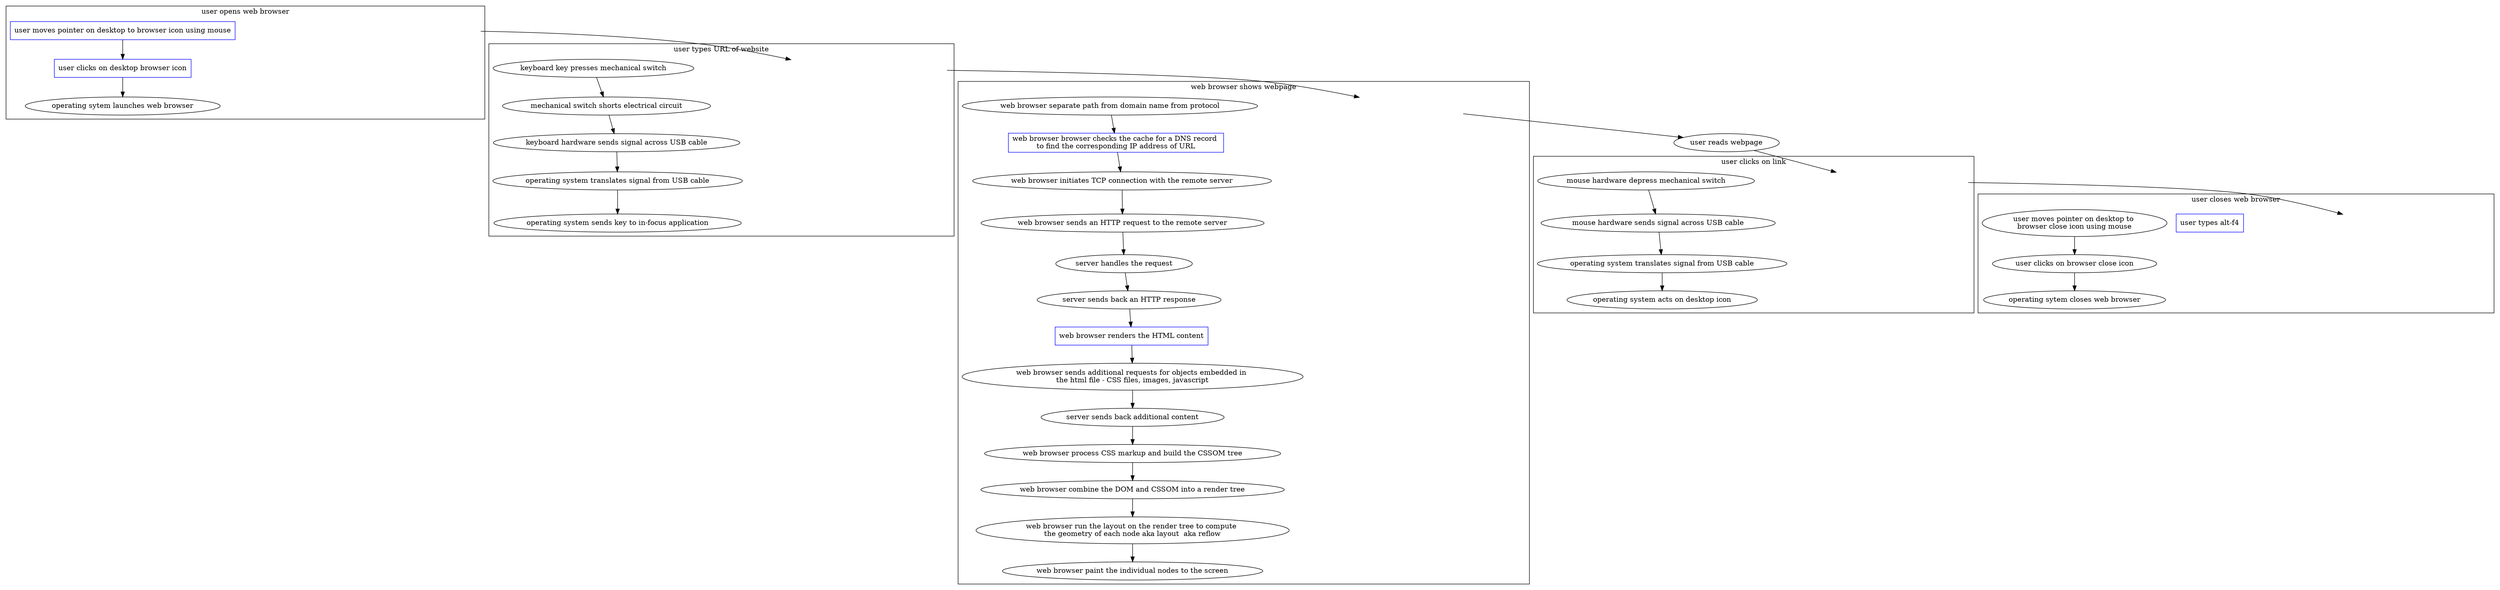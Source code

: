 strict digraph {
	graph [compound=true];
	node [label="\N"];
	subgraph cluster_user_story_user_browsuser_types_URL_of_website {
		graph [label="user types URL of website"];
		user_story_user_browsuser_types_URL_of_website	[style=invis];
		user_story_user_browsuser_types_URL_of_websitekeyboard_key_presses_mechanical_switch	[label="keyboard key presses mechanical switch"];
		user_story_user_browsuser_types_URL_of_websitemechanical_switch_shorts_electrical_circuit	[label="mechanical switch shorts electrical circuit"];
		user_story_user_browsuser_types_URL_of_websitekeyboard_key_presses_mechanical_switch -> user_story_user_browsuser_types_URL_of_websitemechanical_switch_shorts_electrical_circuit;
		user_story_user_browsuser_types_URL_of_websitekeyboard_hardware_sends_signal_across_USB_cable	[label="keyboard hardware sends signal across USB cable"];
		user_story_user_browsuser_types_URL_of_websitemechanical_switch_shorts_electrical_circuit -> user_story_user_browsuser_types_URL_of_websitekeyboard_hardware_sends_signal_across_USB_cable;
		user_story_user_browsuser_types_URL_of_websiteoperating_system_translates_signal_from_USB_cable	[label="operating system translates signal from USB cable"];
		user_story_user_browsuser_types_URL_of_websitekeyboard_hardware_sends_signal_across_USB_cable -> user_story_user_browsuser_types_URL_of_websiteoperating_system_translates_signal_from_USB_cable;
		user_story_user_browsuser_types_URL_of_websiteoperating_system_sends_key_to_infocus_application	[label="operating system sends key to in-focus application"];
		user_story_user_browsuser_types_URL_of_websiteoperating_system_translates_signal_from_USB_cable -> user_story_user_browsuser_types_URL_of_websiteoperating_system_sends_key_to_infocus_application;
	}
	subgraph cluster_user_story_user_browsweb_browser_shows_webpage {
		graph [label="web browser shows webpage"];
		user_story_user_browsweb_browser_shows_webpage	[style=invis];
		user_story_user_browsweb_browser_shows_webpageweb_browser_separate_path_from_domain_name_from_protocol	[label="web browser separate path from domain name from protocol"];
		"user_story_user_browsweb_browser_shows_webpageweb_browser_browser_checks_the_cache_for_a_DNS_record_to_find_the_corresponding_IP_\
address_of_URL"	[color=blue,
			href="user_story_user_brows_web_browse.svg",
			label="web browser browser checks the cache for a DNS record 
to find the corresponding IP address of URL",
			shape=rectangle];
		user_story_user_browsweb_browser_shows_webpageweb_browser_separate_path_from_domain_name_from_protocol -> "user_story_user_browsweb_browser_shows_webpageweb_browser_browser_checks_the_cache_for_a_DNS_record_to_find_the_corresponding_IP_\
address_of_URL";
		user_story_user_browsweb_browser_shows_webpageweb_browser_initiates_TCP_connection_with_the_remote_server	[label="web browser initiates TCP connection with the remote server"];
		"user_story_user_browsweb_browser_shows_webpageweb_browser_browser_checks_the_cache_for_a_DNS_record_to_find_the_corresponding_IP_\
address_of_URL" -> user_story_user_browsweb_browser_shows_webpageweb_browser_initiates_TCP_connection_with_the_remote_server;
		user_story_user_browsweb_browser_shows_webpageweb_browser_sends_an_HTTP_request_to_the_remote_server	[label="web browser sends an HTTP request to the remote server"];
		user_story_user_browsweb_browser_shows_webpageweb_browser_initiates_TCP_connection_with_the_remote_server -> user_story_user_browsweb_browser_shows_webpageweb_browser_sends_an_HTTP_request_to_the_remote_server;
		user_story_user_browsweb_browser_shows_webpageserver_handles_the_request	[label="server handles the request"];
		user_story_user_browsweb_browser_shows_webpageweb_browser_sends_an_HTTP_request_to_the_remote_server -> user_story_user_browsweb_browser_shows_webpageserver_handles_the_request;
		user_story_user_browsweb_browser_shows_webpageserver_sends_back_an_HTTP_response	[label="server sends back an HTTP response"];
		user_story_user_browsweb_browser_shows_webpageserver_handles_the_request -> user_story_user_browsweb_browser_shows_webpageserver_sends_back_an_HTTP_response;
		user_story_user_browsweb_browser_shows_webpageweb_browser_renders_the_HTML_content	[color=blue,
			href="user_story_user_brows_web_browse.svg",
			label="web browser renders the HTML content",
			shape=rectangle];
		user_story_user_browsweb_browser_shows_webpageserver_sends_back_an_HTTP_response -> user_story_user_browsweb_browser_shows_webpageweb_browser_renders_the_HTML_content;
		"user_story_user_browsweb_browser_shows_webpageweb_browser_sends_additional_requests_for_objects_embedded_in_the_html_file_CSS_files_\
images_javascript"	[label="web browser sends additional requests for objects embedded in 
the html file - CSS files, images, javascript"];
		user_story_user_browsweb_browser_shows_webpageweb_browser_renders_the_HTML_content -> "user_story_user_browsweb_browser_shows_webpageweb_browser_sends_additional_requests_for_objects_embedded_in_the_html_file_CSS_files_\
images_javascript";
		user_story_user_browsweb_browser_shows_webpageserver_sends_back_additional_content	[label="server sends back additional content"];
		"user_story_user_browsweb_browser_shows_webpageweb_browser_sends_additional_requests_for_objects_embedded_in_the_html_file_CSS_files_\
images_javascript" -> user_story_user_browsweb_browser_shows_webpageserver_sends_back_additional_content;
		user_story_user_browsweb_browser_shows_webpageweb_browser_process_CSS_markup_and_build_the_CSSOM_tree	[label="web browser process CSS markup and build the CSSOM tree"];
		user_story_user_browsweb_browser_shows_webpageserver_sends_back_additional_content -> user_story_user_browsweb_browser_shows_webpageweb_browser_process_CSS_markup_and_build_the_CSSOM_tree;
		user_story_user_browsweb_browser_shows_webpageweb_browser_combine_the_DOM_and_CSSOM_into_a_render_tree	[label="web browser combine the DOM and CSSOM into a render tree"];
		user_story_user_browsweb_browser_shows_webpageweb_browser_process_CSS_markup_and_build_the_CSSOM_tree -> user_story_user_browsweb_browser_shows_webpageweb_browser_combine_the_DOM_and_CSSOM_into_a_render_tree;
		"user_story_user_browsweb_browser_shows_webpageweb_browser_run_the_layout_on_the_render_tree_to_compute_the_geometry_of_each_node_\
aka_layout_aka_reflow"	[label="web browser run the layout on the render tree to compute 
the geometry of each node aka layout  aka reflow"];
		user_story_user_browsweb_browser_shows_webpageweb_browser_combine_the_DOM_and_CSSOM_into_a_render_tree -> "user_story_user_browsweb_browser_shows_webpageweb_browser_run_the_layout_on_the_render_tree_to_compute_the_geometry_of_each_node_\
aka_layout_aka_reflow";
		user_story_user_browsweb_browser_shows_webpageweb_browser_paint_the_individual_nodes_to_the_screen	[label="web browser paint the individual nodes to the screen"];
		"user_story_user_browsweb_browser_shows_webpageweb_browser_run_the_layout_on_the_render_tree_to_compute_the_geometry_of_each_node_\
aka_layout_aka_reflow" -> user_story_user_browsweb_browser_shows_webpageweb_browser_paint_the_individual_nodes_to_the_screen;
	}
	subgraph cluster_user_story_user_browsuser_clicks_on_link {
		graph [label="user clicks on link"];
		user_story_user_browsuser_clicks_on_link	[style=invis];
		user_story_user_browsuser_clicks_on_linkmouse_hardware_depress_mechanical_switch	[label="mouse hardware depress mechanical switch"];
		user_story_user_browsuser_clicks_on_linkmouse_hardware_sends_signal_across_USB_cable	[label="mouse hardware sends signal across USB cable"];
		user_story_user_browsuser_clicks_on_linkmouse_hardware_depress_mechanical_switch -> user_story_user_browsuser_clicks_on_linkmouse_hardware_sends_signal_across_USB_cable;
		user_story_user_browsuser_clicks_on_linkoperating_system_translates_signal_from_USB_cable	[label="operating system translates signal from USB cable"];
		user_story_user_browsuser_clicks_on_linkmouse_hardware_sends_signal_across_USB_cable -> user_story_user_browsuser_clicks_on_linkoperating_system_translates_signal_from_USB_cable;
		user_story_user_browsuser_clicks_on_linkoperating_system_acts_on_desktop_icon	[label="operating system acts on desktop icon"];
		user_story_user_browsuser_clicks_on_linkoperating_system_translates_signal_from_USB_cable -> user_story_user_browsuser_clicks_on_linkoperating_system_acts_on_desktop_icon;
	}
	subgraph cluster_user_story_user_browsuser_closes_web_browser {
		graph [label="user closes web browser"];
		user_story_user_browsuser_closes_web_browser	[style=invis];
		user_story_user_browsuser_closes_web_browseruser_types_altf4	[color=blue,
			href="user_story_user_brows_user_close.svg",
			label="user types alt-f4",
			shape=rectangle];
		user_story_user_browsuser_closes_web_browseruser_moves_pointer_on_desktop_to_browser_close_icon_using_mouse	[label="user moves pointer on desktop to 
browser close icon using mouse"];
		user_story_user_browsuser_closes_web_browseruser_clicks_on_browser_close_icon	[label="user clicks on browser close icon"];
		user_story_user_browsuser_closes_web_browseruser_moves_pointer_on_desktop_to_browser_close_icon_using_mouse -> user_story_user_browsuser_closes_web_browseruser_clicks_on_browser_close_icon;
		user_story_user_browsuser_closes_web_browseroperating_sytem_closes_web_browser	[label="operating sytem closes web browser"];
		user_story_user_browsuser_closes_web_browseruser_clicks_on_browser_close_icon -> user_story_user_browsuser_closes_web_browseroperating_sytem_closes_web_browser;
	}
	subgraph cluster_user_story_user_browsuser_opens_web_browser {
		graph [label="user opens web browser"];
		user_story_user_browsuser_opens_web_browser	[style=invis];
		user_story_user_browsuser_opens_web_browseruser_moves_pointer_on_desktop_to_browser_icon_using_mouse	[color=blue,
			href="user_story_user_brows_user_opens.svg",
			label="user moves pointer on desktop to browser icon using mouse",
			shape=rectangle];
		user_story_user_browsuser_opens_web_browseruser_clicks_on_desktop_browser_icon	[color=blue,
			href="user_story_user_brows_user_opens.svg",
			label="user clicks on desktop browser icon",
			shape=rectangle];
		user_story_user_browsuser_opens_web_browseruser_moves_pointer_on_desktop_to_browser_icon_using_mouse -> user_story_user_browsuser_opens_web_browseruser_clicks_on_desktop_browser_icon;
		user_story_user_browsuser_opens_web_browseroperating_sytem_launches_web_browser	[label="operating sytem launches web browser"];
		user_story_user_browsuser_opens_web_browseruser_clicks_on_desktop_browser_icon -> user_story_user_browsuser_opens_web_browseroperating_sytem_launches_web_browser;
	}
	user_story_user_browsuser_opens_web_browser -> user_story_user_browsuser_types_URL_of_website;
	user_story_user_browsuser_types_URL_of_website -> user_story_user_browsweb_browser_shows_webpage;
	user_story_user_browsuser_reads_webpage	[label="user reads webpage"];
	user_story_user_browsweb_browser_shows_webpage -> user_story_user_browsuser_reads_webpage;
	user_story_user_browsuser_reads_webpage -> user_story_user_browsuser_clicks_on_link;
	user_story_user_browsuser_clicks_on_link -> user_story_user_browsuser_closes_web_browser;
}
